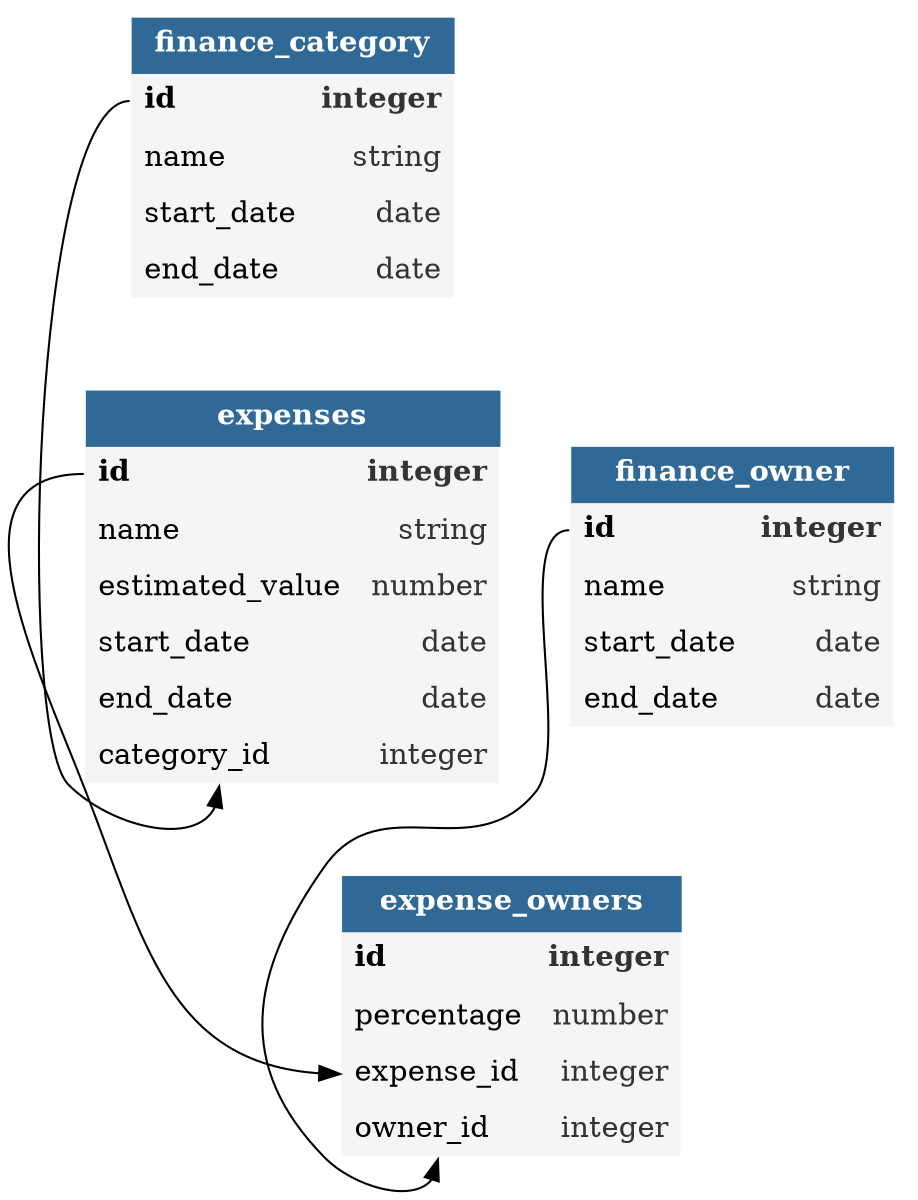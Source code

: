 digraph "teste"{
    "expense_owners" [shape=plaintext,label=<<table bgcolor="#f5f5f5" border="0" cellborder="0" cellspacing="0" cellpadding="6"><tr><td colspan="2" bgcolor="#306996"><b><font color="#ffffff">expense_owners</font></b></td></tr><tr><td port="idn" align="left"><b>id</b></td><td port="idt" align="right"><b><font color="#333333">integer</font></b></td></tr><tr><td port="percentagen" align="left">percentage</td><td port="percentaget" align="right"><font color="#333333">number</font></td></tr><tr><td port="expense_idn" align="left">expense_id</td><td port="expense_idt" align="right"><font color="#333333">integer</font></td></tr><tr><td port="owner_idn" align="left">owner_id</td><td port="owner_idt" align="right"><font color="#333333">integer</font></td></tr></table>>]
	"finance_category" [shape=plaintext,label=<<table bgcolor="#f5f5f5" border="0" cellborder="0" cellspacing="0" cellpadding="6"><tr><td colspan="2" bgcolor="#306996"><b><font color="#ffffff">finance_category</font></b></td></tr><tr><td port="idn" align="left"><b>id</b></td><td port="idt" align="right"><b><font color="#333333">integer</font></b></td></tr><tr><td port="namen" align="left">name</td><td port="namet" align="right"><font color="#333333">string</font></td></tr><tr><td port="start_daten" align="left">start_date</td><td port="start_datet" align="right"><font color="#333333">date</font></td></tr><tr><td port="end_daten" align="left">end_date</td><td port="end_datet" align="right"><font color="#333333">date</font></td></tr></table>>]
	"expenses" [shape=plaintext,label=<<table bgcolor="#f5f5f5" border="0" cellborder="0" cellspacing="0" cellpadding="6"><tr><td colspan="2" bgcolor="#306996"><b><font color="#ffffff">expenses</font></b></td></tr><tr><td port="idn" align="left"><b>id</b></td><td port="idt" align="right"><b><font color="#333333">integer</font></b></td></tr><tr><td port="namen" align="left">name</td><td port="namet" align="right"><font color="#333333">string</font></td></tr><tr><td port="estimated_valuen" align="left">estimated_value</td><td port="estimated_valuet" align="right"><font color="#333333">number</font></td></tr><tr><td port="start_daten" align="left">start_date</td><td port="start_datet" align="right"><font color="#333333">date</font></td></tr><tr><td port="end_daten" align="left">end_date</td><td port="end_datet" align="right"><font color="#333333">date</font></td></tr><tr><td port="category_idn" align="left">category_id</td><td port="category_idt" align="right"><font color="#333333">integer</font></td></tr></table>>]
	"finance_owner" [shape=plaintext,label=<<table bgcolor="#f5f5f5" border="0" cellborder="0" cellspacing="0" cellpadding="6"><tr><td colspan="2" bgcolor="#306996"><b><font color="#ffffff">finance_owner</font></b></td></tr><tr><td port="idn" align="left"><b>id</b></td><td port="idt" align="right"><b><font color="#333333">integer</font></b></td></tr><tr><td port="namen" align="left">name</td><td port="namet" align="right"><font color="#333333">string</font></td></tr><tr><td port="start_daten" align="left">start_date</td><td port="start_datet" align="right"><font color="#333333">date</font></td></tr><tr><td port="end_daten" align="left">end_date</td><td port="end_datet" align="right"><font color="#333333">date</font></td></tr></table>>]
    "finance_owner":idn -> "expense_owners":owner_idn;
	"expenses":idn -> "expense_owners":expense_idn;
	"finance_category":idn -> "expenses":category_idn;
}
